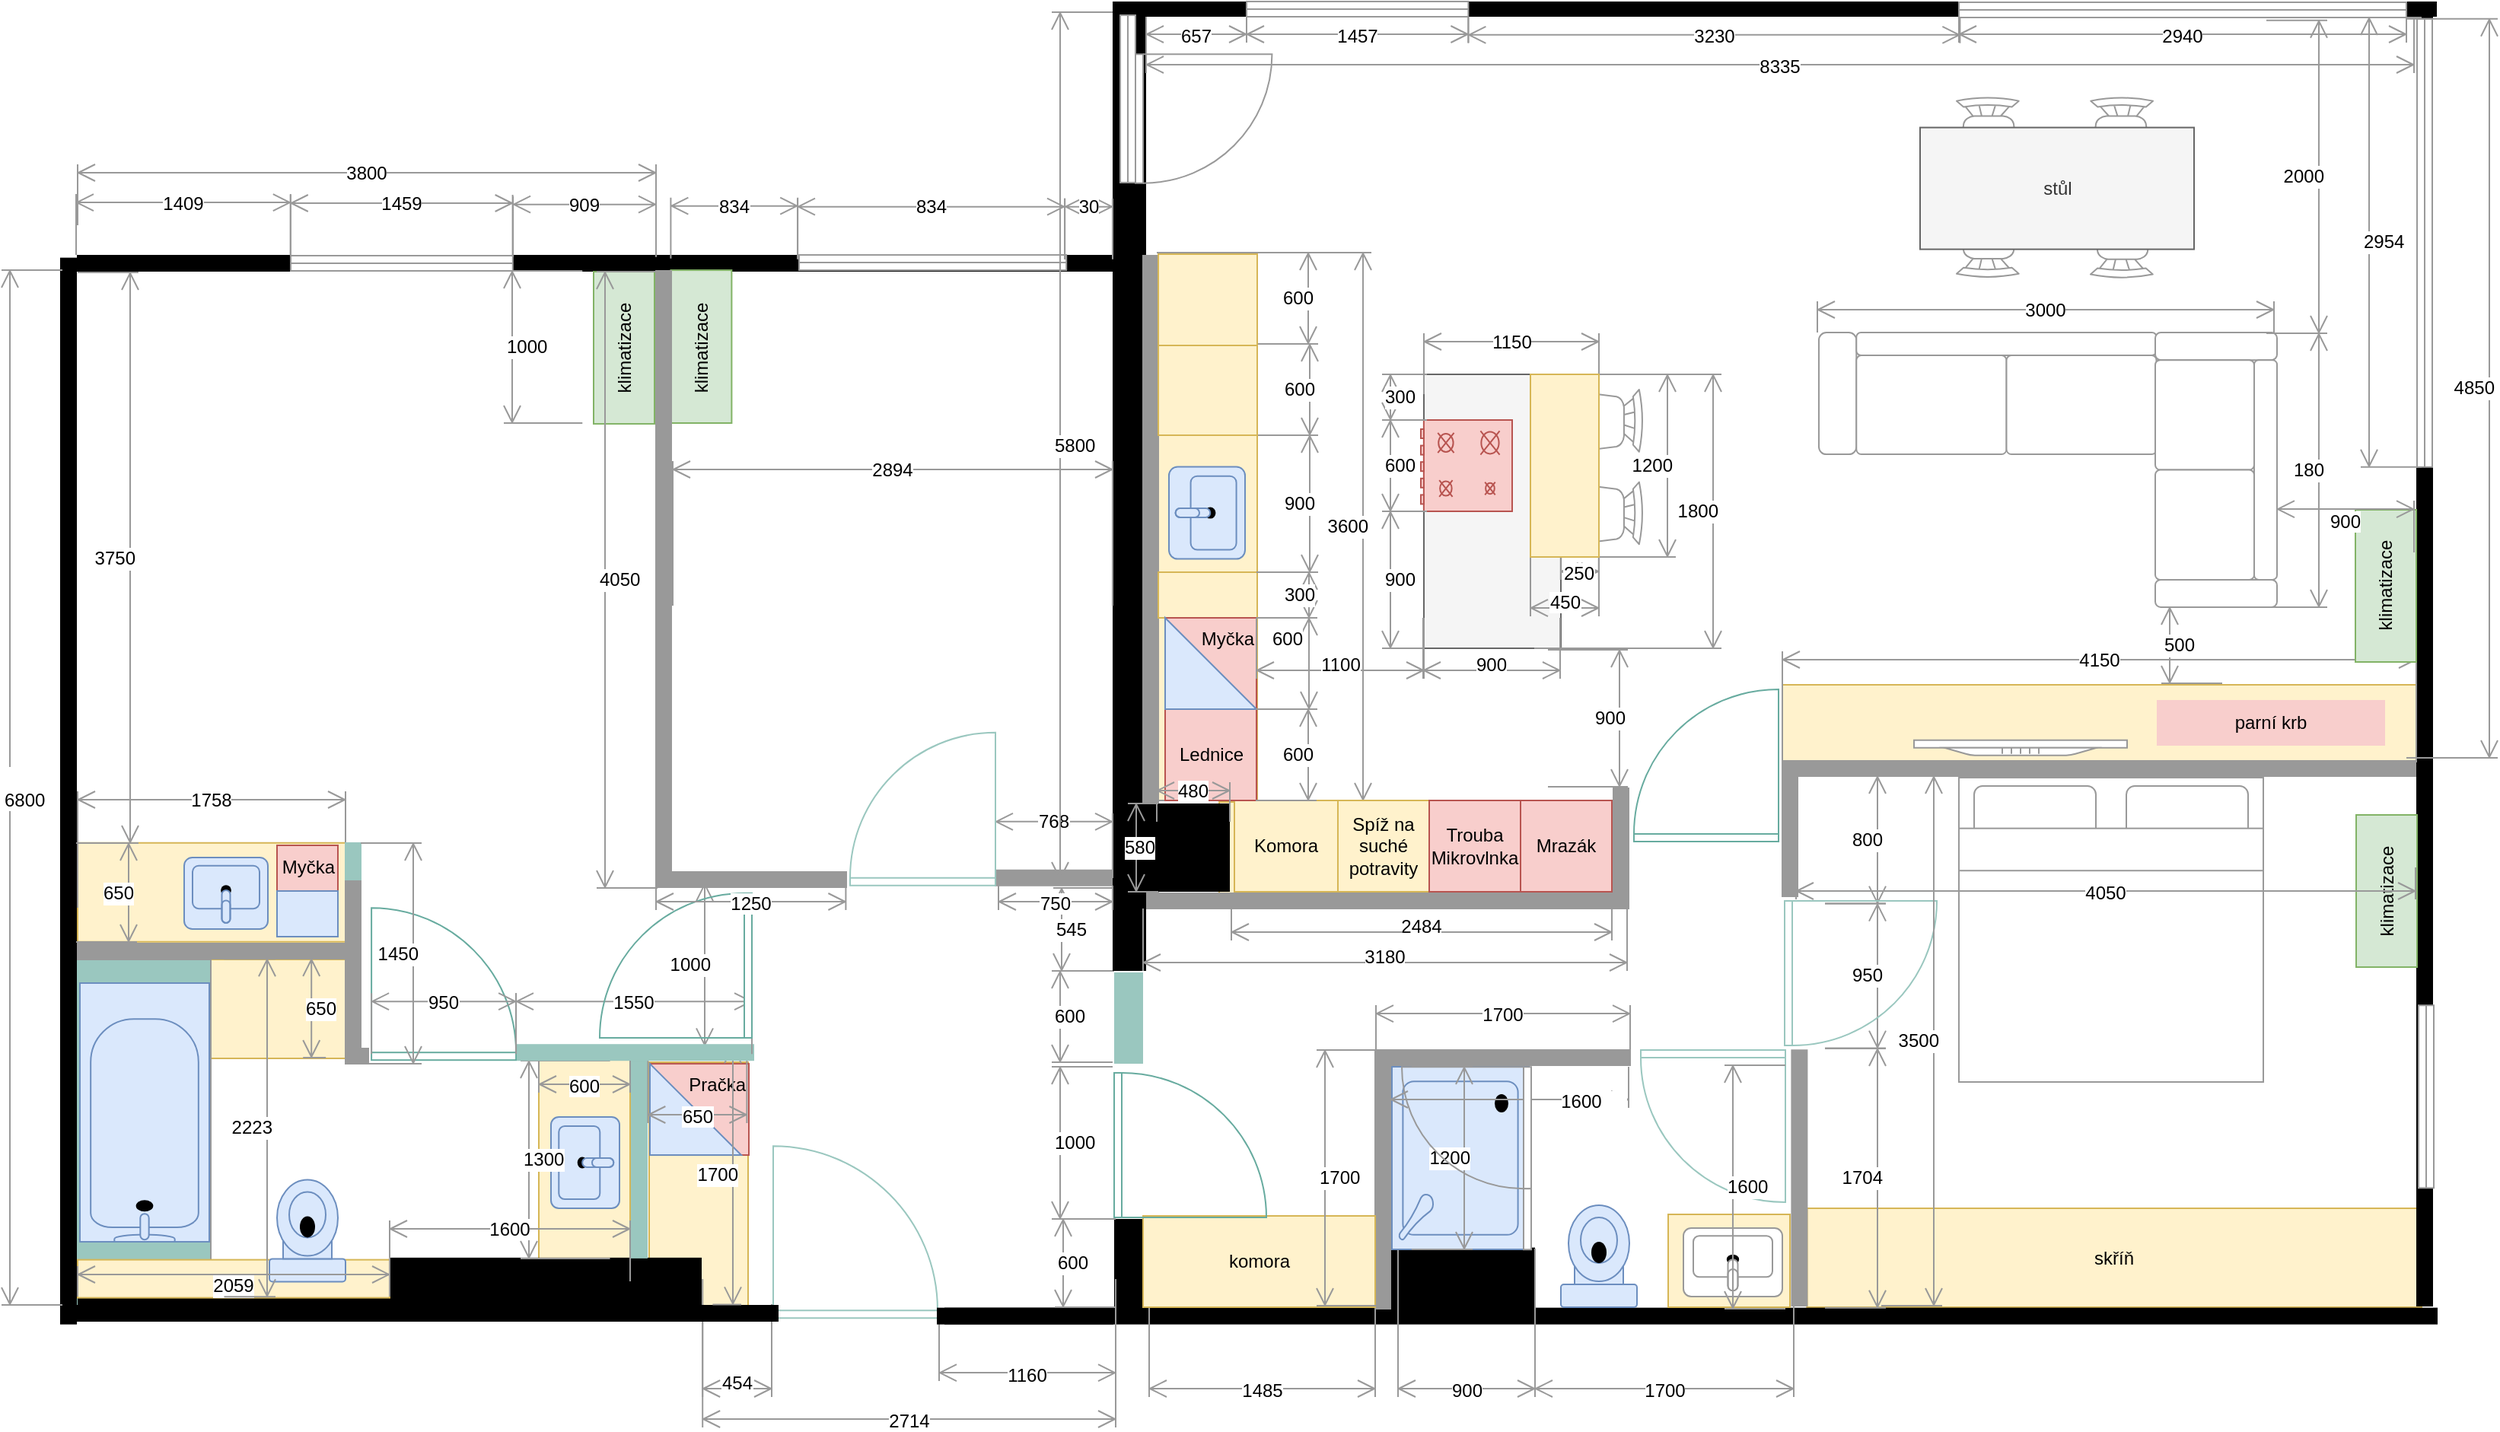 <mxfile version="20.3.0" type="device" pages="2"><diagram name="final" id="XXkyyG7cjRjCyN1U1evf"><mxGraphModel dx="803" dy="467" grid="1" gridSize="10" guides="1" tooltips="1" connect="1" arrows="1" fold="1" page="1" pageScale="1" pageWidth="1600" pageHeight="900" math="0" shadow="0"><root><mxCell id="Y1d_Y8mFnG5rgUhIbYN4-0"/><mxCell id="Y1d_Y8mFnG5rgUhIbYN4-1" style="" parent="Y1d_Y8mFnG5rgUhIbYN4-0"/><mxCell id="Y1d_Y8mFnG5rgUhIbYN4-94" value="" style="rounded=0;whiteSpace=wrap;html=1;strokeColor=#666666;fillColor=#f5f5f5;fontColor=#333333;" parent="Y1d_Y8mFnG5rgUhIbYN4-1" vertex="1"><mxGeometry x="1024.5" y="988" width="90" height="180" as="geometry"/></mxCell><mxCell id="Mx6d7o16xygTFVoGFhPF-7" value="" style="rounded=0;whiteSpace=wrap;html=1;strokeColor=#d6b656;fillColor=#fff2cc;" parent="Y1d_Y8mFnG5rgUhIbYN4-1" vertex="1"><mxGeometry x="850" y="908" width="65" height="360" as="geometry"/></mxCell><mxCell id="omtkbDVhF8zZiBOyxJIh-10" value="" style="rounded=0;whiteSpace=wrap;html=1;strokeColor=#d6b656;fillColor=#fff2cc;" parent="Y1d_Y8mFnG5rgUhIbYN4-1" vertex="1"><mxGeometry x="850" y="1028" width="65" height="90" as="geometry"/></mxCell><mxCell id="Y1d_Y8mFnG5rgUhIbYN4-2" value="" style="rounded=0;whiteSpace=wrap;html=1;strokeColor=#d6b656;fillColor=#fff2cc;" parent="Y1d_Y8mFnG5rgUhIbYN4-1" vertex="1"><mxGeometry x="890" y="1269" width="259" height="60" as="geometry"/></mxCell><mxCell id="dlaSFEgbOHSp_Yv1qm88-4" value="" style="rounded=0;whiteSpace=wrap;html=1;strokeColor=#d6b656;fillColor=#fff2cc;" parent="Y1d_Y8mFnG5rgUhIbYN4-1" vertex="1"><mxGeometry x="140" y="1295.88" width="176" height="65" as="geometry"/></mxCell><mxCell id="GzdEVBB69W_I0W28CCbH-23" value="" style="rounded=0;whiteSpace=wrap;html=1;strokeColor=none;fillColor=#9AC7BF;" parent="Y1d_Y8mFnG5rgUhIbYN4-1" vertex="1"><mxGeometry x="821" y="1381" width="19" height="60" as="geometry"/></mxCell><mxCell id="GzdEVBB69W_I0W28CCbH-20" value="" style="rounded=0;whiteSpace=wrap;html=1;strokeColor=#d6b656;fillColor=#fff2cc;" parent="Y1d_Y8mFnG5rgUhIbYN4-1" vertex="1"><mxGeometry x="227.5" y="1372.49" width="90" height="65" as="geometry"/></mxCell><mxCell id="Y1d_Y8mFnG5rgUhIbYN4-9" value="" style="rounded=0;whiteSpace=wrap;html=1;strokeColor=#d6b656;fillColor=#fff2cc;" parent="Y1d_Y8mFnG5rgUhIbYN4-1" vertex="1"><mxGeometry x="1260" y="1192" width="416.5" height="50" as="geometry"/></mxCell><mxCell id="kgIcj0SSi13MYvcokUcW-0" value="parní krb" style="rounded=0;whiteSpace=wrap;html=1;strokeColor=none;fillColor=#f8cecc;" parent="Y1d_Y8mFnG5rgUhIbYN4-1" vertex="1"><mxGeometry x="1506" y="1202" width="150" height="30" as="geometry"/></mxCell><mxCell id="1fnJVqg-X14begiSK9a3-0" value="" style="rounded=0;whiteSpace=wrap;html=1;strokeColor=#999999;fillColor=#9AC7BF;" parent="Y1d_Y8mFnG5rgUhIbYN4-1" vertex="1"><mxGeometry x="137.5" y="1372.49" width="90" height="227.51" as="geometry"/></mxCell><mxCell id="Y1d_Y8mFnG5rgUhIbYN4-3" value="" style="rounded=0;whiteSpace=wrap;html=1;strokeColor=#d6b656;fillColor=#fff2cc;" parent="Y1d_Y8mFnG5rgUhIbYN4-1" vertex="1"><mxGeometry x="515.5" y="1440" width="65" height="165" as="geometry"/></mxCell><mxCell id="Y1d_Y8mFnG5rgUhIbYN4-5" value="" style="rounded=0;whiteSpace=wrap;html=1;strokeColor=#d6b656;fillColor=#fff2cc;" parent="Y1d_Y8mFnG5rgUhIbYN4-1" vertex="1"><mxGeometry x="443" y="1438.51" width="60" height="133.98" as="geometry"/></mxCell><mxCell id="Y1d_Y8mFnG5rgUhIbYN4-6" value="" style="verticalLabelPosition=bottom;html=1;verticalAlign=top;align=center;shape=mxgraph.floorplan.chair;strokeColor=#999999;fillColor=#FFFFFF;direction=west;flipH=1;" parent="Y1d_Y8mFnG5rgUhIbYN4-1" vertex="1"><mxGeometry x="1374.5" y="872.6" width="41" height="52" as="geometry"/></mxCell><mxCell id="Y1d_Y8mFnG5rgUhIbYN4-7" value="" style="verticalLabelPosition=bottom;html=1;verticalAlign=top;align=center;shape=mxgraph.floorplan.chair;strokeColor=#999999;fillColor=#FFFFFF;direction=west;flipH=1;" parent="Y1d_Y8mFnG5rgUhIbYN4-1" vertex="1"><mxGeometry x="1462.5" y="873" width="41" height="52" as="geometry"/></mxCell><mxCell id="Y1d_Y8mFnG5rgUhIbYN4-8" value="" style="verticalLabelPosition=bottom;html=1;verticalAlign=top;align=center;shape=mxgraph.floorplan.couch;strokeColor=#999999;fillColor=#FFFFFF;direction=east;" parent="Y1d_Y8mFnG5rgUhIbYN4-1" vertex="1"><mxGeometry x="1284" y="960.53" width="246.5" height="80" as="geometry"/></mxCell><mxCell id="Y1d_Y8mFnG5rgUhIbYN4-12" value="skříň" style="rounded=0;whiteSpace=wrap;html=1;strokeColor=#d6b656;fillColor=#fff2cc;" parent="Y1d_Y8mFnG5rgUhIbYN4-1" vertex="1"><mxGeometry x="1276.2" y="1536" width="403.8" height="65" as="geometry"/></mxCell><mxCell id="Y1d_Y8mFnG5rgUhIbYN4-14" value="" style="verticalLabelPosition=bottom;html=1;verticalAlign=top;align=center;shape=mxgraph.floorplan.wall;fillColor=strokeColor;strokeColor=#999999;" parent="Y1d_Y8mFnG5rgUhIbYN4-1" vertex="1"><mxGeometry x="1260" y="1242" width="420" height="10" as="geometry"/></mxCell><mxCell id="Y1d_Y8mFnG5rgUhIbYN4-15" value="" style="verticalLabelPosition=bottom;html=1;verticalAlign=top;align=center;shape=mxgraph.floorplan.wall;fillColor=#000000;" parent="Y1d_Y8mFnG5rgUhIbYN4-1" vertex="1"><mxGeometry x="140" y="910" width="380" height="10" as="geometry"/></mxCell><mxCell id="Y1d_Y8mFnG5rgUhIbYN4-16" value="" style="verticalLabelPosition=bottom;html=1;verticalAlign=top;align=center;shape=mxgraph.floorplan.wall;fillColor=#000000;direction=south;" parent="Y1d_Y8mFnG5rgUhIbYN4-1" vertex="1"><mxGeometry x="129" y="911.82" width="10" height="700" as="geometry"/></mxCell><mxCell id="Y1d_Y8mFnG5rgUhIbYN4-17" value="" style="verticalLabelPosition=bottom;html=1;verticalAlign=top;align=center;shape=mxgraph.floorplan.wall;fillColor=#000000;" parent="Y1d_Y8mFnG5rgUhIbYN4-1" vertex="1"><mxGeometry x="520" y="910" width="310" height="10" as="geometry"/></mxCell><mxCell id="Y1d_Y8mFnG5rgUhIbYN4-18" value="" style="verticalLabelPosition=bottom;html=1;verticalAlign=top;align=center;shape=mxgraph.floorplan.wall;fillColor=#000000;strokeColor=none;" parent="Y1d_Y8mFnG5rgUhIbYN4-1" vertex="1"><mxGeometry x="820" y="743" width="870" height="10" as="geometry"/></mxCell><mxCell id="Y1d_Y8mFnG5rgUhIbYN4-19" value="" style="verticalLabelPosition=bottom;html=1;verticalAlign=top;align=center;shape=mxgraph.floorplan.wall;fillColor=#000000;direction=south;" parent="Y1d_Y8mFnG5rgUhIbYN4-1" vertex="1"><mxGeometry x="1677" y="750" width="10" height="850" as="geometry"/></mxCell><mxCell id="Y1d_Y8mFnG5rgUhIbYN4-20" value="" style="verticalLabelPosition=bottom;html=1;verticalAlign=top;align=center;shape=mxgraph.floorplan.wall;fillColor=#000000;" parent="Y1d_Y8mFnG5rgUhIbYN4-1" vertex="1"><mxGeometry x="140" y="1600" width="460" height="10" as="geometry"/></mxCell><mxCell id="Y1d_Y8mFnG5rgUhIbYN4-21" value="" style="verticalLabelPosition=bottom;html=1;verticalAlign=top;align=center;shape=mxgraph.floorplan.wall;fillColor=#000000;" parent="Y1d_Y8mFnG5rgUhIbYN4-1" vertex="1"><mxGeometry x="710" y="1601.82" width="980" height="10" as="geometry"/></mxCell><mxCell id="Y1d_Y8mFnG5rgUhIbYN4-22" value="" style="rounded=0;whiteSpace=wrap;html=1;strokeColor=none;fillColor=#000000;" parent="Y1d_Y8mFnG5rgUhIbYN4-1" vertex="1"><mxGeometry x="820" y="750" width="22" height="580" as="geometry"/></mxCell><mxCell id="Y1d_Y8mFnG5rgUhIbYN4-23" value="" style="rounded=0;whiteSpace=wrap;html=1;strokeColor=none;fillColor=#000000;" parent="Y1d_Y8mFnG5rgUhIbYN4-1" vertex="1"><mxGeometry x="821" y="1543" width="22.5" height="60" as="geometry"/></mxCell><mxCell id="Y1d_Y8mFnG5rgUhIbYN4-25" value="" style="verticalLabelPosition=bottom;html=1;verticalAlign=top;align=center;shape=mxgraph.floorplan.window;strokeColor=#999999;fillColor=#FFFFFF;" parent="Y1d_Y8mFnG5rgUhIbYN4-1" vertex="1"><mxGeometry x="280" y="910" width="145.9" height="10" as="geometry"/></mxCell><mxCell id="Y1d_Y8mFnG5rgUhIbYN4-26" value="" style="verticalLabelPosition=bottom;html=1;verticalAlign=top;align=center;shape=mxgraph.floorplan.window;strokeColor=#999999;fillColor=#FFFFFF;" parent="Y1d_Y8mFnG5rgUhIbYN4-1" vertex="1"><mxGeometry x="614" y="909.53" width="175.6" height="10" as="geometry"/></mxCell><mxCell id="Y1d_Y8mFnG5rgUhIbYN4-27" value="" style="verticalLabelPosition=bottom;html=1;verticalAlign=top;align=center;shape=mxgraph.floorplan.window;strokeColor=#999999;fillColor=#FFFFFF;flipV=1;" parent="Y1d_Y8mFnG5rgUhIbYN4-1" vertex="1"><mxGeometry x="908" y="743" width="145.7" height="10" as="geometry"/></mxCell><mxCell id="Y1d_Y8mFnG5rgUhIbYN4-28" value="" style="verticalLabelPosition=bottom;html=1;verticalAlign=top;align=center;shape=mxgraph.floorplan.window;strokeColor=#999999;fillColor=#FFFFFF;" parent="Y1d_Y8mFnG5rgUhIbYN4-1" vertex="1"><mxGeometry x="1376" y="743.5" width="294" height="10" as="geometry"/></mxCell><mxCell id="Y1d_Y8mFnG5rgUhIbYN4-29" value="" style="verticalLabelPosition=bottom;html=1;verticalAlign=top;align=center;shape=mxgraph.floorplan.window;strokeColor=#999999;fillColor=#FFFFFF;direction=south;" parent="Y1d_Y8mFnG5rgUhIbYN4-1" vertex="1"><mxGeometry x="1678" y="1402.64" width="10" height="120" as="geometry"/></mxCell><mxCell id="Y1d_Y8mFnG5rgUhIbYN4-30" value="" style="verticalLabelPosition=bottom;html=1;verticalAlign=top;align=center;shape=mxgraph.floorplan.window;strokeColor=#999999;fillColor=#FFFFFF;direction=south;" parent="Y1d_Y8mFnG5rgUhIbYN4-1" vertex="1"><mxGeometry x="820" y="752" width="20" height="110" as="geometry"/></mxCell><mxCell id="Y1d_Y8mFnG5rgUhIbYN4-31" value="" style="verticalLabelPosition=bottom;html=1;verticalAlign=top;align=center;shape=mxgraph.floorplan.doorRight;aspect=fixed;strokeColor=#999999;fillColor=#FFFFFF;direction=north;" parent="Y1d_Y8mFnG5rgUhIbYN4-1" vertex="1"><mxGeometry x="835" y="777.64" width="90" height="84.71" as="geometry"/></mxCell><mxCell id="Y1d_Y8mFnG5rgUhIbYN4-33" value="1000" style="shape=dimension;direction=south;whiteSpace=wrap;html=1;align=left;points=[];verticalAlign=middle;labelBackgroundColor=#ffffff;strokeColor=#999999;" parent="Y1d_Y8mFnG5rgUhIbYN4-1" vertex="1"><mxGeometry x="780" y="1443" width="40" height="100" as="geometry"/></mxCell><mxCell id="Y1d_Y8mFnG5rgUhIbYN4-36" value="2714" style="shape=dimension;whiteSpace=wrap;html=1;align=center;points=[];verticalAlign=bottom;spacingBottom=-5;labelBackgroundColor=#ffffff;strokeColor=#999999;" parent="Y1d_Y8mFnG5rgUhIbYN4-1" vertex="1"><mxGeometry x="550.6" y="1582.51" width="271.4" height="97.49" as="geometry"/></mxCell><mxCell id="Y1d_Y8mFnG5rgUhIbYN4-37" value="454" style="shape=dimension;direction=west;whiteSpace=wrap;html=1;align=center;points=[];verticalAlign=bottom;spacingTop=-8;labelBackgroundColor=#ffffff;strokeColor=#999999;flipH=1;flipV=1;" parent="Y1d_Y8mFnG5rgUhIbYN4-1" vertex="1"><mxGeometry x="550.6" y="1599.01" width="45.4" height="60.99" as="geometry"/></mxCell><mxCell id="Y1d_Y8mFnG5rgUhIbYN4-44" value="545" style="shape=dimension;direction=south;whiteSpace=wrap;html=1;align=left;points=[];verticalAlign=middle;labelBackgroundColor=#ffffff;strokeColor=#999999;" parent="Y1d_Y8mFnG5rgUhIbYN4-1" vertex="1"><mxGeometry x="781" y="1325.5" width="40" height="54.5" as="geometry"/></mxCell><mxCell id="Y1d_Y8mFnG5rgUhIbYN4-49" value="2894" style="shape=dimension;direction=west;whiteSpace=wrap;html=1;align=center;points=[];verticalAlign=top;spacingTop=-8;labelBackgroundColor=#ffffff;strokeColor=#999999;fillColor=#999999;" parent="Y1d_Y8mFnG5rgUhIbYN4-1" vertex="1"><mxGeometry x="531" y="1045" width="289" height="95" as="geometry"/></mxCell><mxCell id="Y1d_Y8mFnG5rgUhIbYN4-50" value="1409" style="shape=dimension;direction=west;whiteSpace=wrap;html=1;align=center;points=[];verticalAlign=top;spacingTop=-8;labelBackgroundColor=#ffffff;strokeColor=#999999;fillColor=#999999;" parent="Y1d_Y8mFnG5rgUhIbYN4-1" vertex="1"><mxGeometry x="139" y="869.53" width="140.9" height="40" as="geometry"/></mxCell><mxCell id="Y1d_Y8mFnG5rgUhIbYN4-51" value="1459" style="shape=dimension;direction=west;whiteSpace=wrap;html=1;align=center;points=[];verticalAlign=top;spacingTop=-8;labelBackgroundColor=#ffffff;strokeColor=#999999;fillColor=#999999;" parent="Y1d_Y8mFnG5rgUhIbYN4-1" vertex="1"><mxGeometry x="279.9" y="870" width="145.9" height="40" as="geometry"/></mxCell><mxCell id="Y1d_Y8mFnG5rgUhIbYN4-52" value="909" style="shape=dimension;direction=west;whiteSpace=wrap;html=1;align=center;points=[];verticalAlign=top;spacingTop=-8;labelBackgroundColor=#ffffff;strokeColor=#999999;fillColor=#999999;" parent="Y1d_Y8mFnG5rgUhIbYN4-1" vertex="1"><mxGeometry x="426.05" y="870.82" width="93.95" height="40" as="geometry"/></mxCell><mxCell id="Y1d_Y8mFnG5rgUhIbYN4-53" value="1160" style="shape=dimension;whiteSpace=wrap;html=1;align=center;points=[];verticalAlign=bottom;spacingBottom=-5;labelBackgroundColor=#ffffff;strokeColor=#999999;fillColor=#999999;" parent="Y1d_Y8mFnG5rgUhIbYN4-1" vertex="1"><mxGeometry x="706" y="1609.51" width="116" height="40" as="geometry"/></mxCell><mxCell id="Y1d_Y8mFnG5rgUhIbYN4-54" value="" style="verticalLabelPosition=bottom;html=1;verticalAlign=top;align=center;shape=mxgraph.floorplan.doorRight;aspect=fixed;direction=west;strokeColor=#9AC7BF;" parent="Y1d_Y8mFnG5rgUhIbYN4-1" vertex="1"><mxGeometry x="597" y="1493.37" width="108" height="114.76" as="geometry"/></mxCell><mxCell id="Y1d_Y8mFnG5rgUhIbYN4-55" value="" style="verticalLabelPosition=bottom;html=1;verticalAlign=top;align=center;shape=mxgraph.floorplan.wall;fillColor=#000000;" parent="Y1d_Y8mFnG5rgUhIbYN4-1" vertex="1"><mxGeometry x="705" y="1601.82" width="115" height="10" as="geometry"/></mxCell><mxCell id="Y1d_Y8mFnG5rgUhIbYN4-56" value="834" style="shape=dimension;direction=west;whiteSpace=wrap;html=1;align=center;points=[];verticalAlign=top;spacingTop=-8;labelBackgroundColor=#ffffff;strokeColor=#999999;fillColor=#999999;" parent="Y1d_Y8mFnG5rgUhIbYN4-1" vertex="1"><mxGeometry x="529.7" y="871.82" width="83.4" height="40" as="geometry"/></mxCell><mxCell id="Y1d_Y8mFnG5rgUhIbYN4-57" value="834" style="shape=dimension;direction=west;whiteSpace=wrap;html=1;align=center;points=[];verticalAlign=top;spacingTop=-8;labelBackgroundColor=#ffffff;strokeColor=#999999;fillColor=#999999;" parent="Y1d_Y8mFnG5rgUhIbYN4-1" vertex="1"><mxGeometry x="613" y="872.35" width="175.5" height="40" as="geometry"/></mxCell><mxCell id="Y1d_Y8mFnG5rgUhIbYN4-58" value="30" style="shape=dimension;direction=west;whiteSpace=wrap;html=1;align=center;points=[];verticalAlign=top;spacingTop=-8;labelBackgroundColor=#ffffff;strokeColor=#999999;fillColor=#999999;" parent="Y1d_Y8mFnG5rgUhIbYN4-1" vertex="1"><mxGeometry x="788.6" y="872.35" width="31.4" height="40" as="geometry"/></mxCell><mxCell id="Y1d_Y8mFnG5rgUhIbYN4-59" value="1485" style="shape=dimension;whiteSpace=wrap;html=1;align=center;points=[];verticalAlign=bottom;spacingBottom=-5;labelBackgroundColor=#ffffff;strokeColor=#999999;" parent="Y1d_Y8mFnG5rgUhIbYN4-1" vertex="1"><mxGeometry x="844" y="1562.51" width="148.5" height="97.49" as="geometry"/></mxCell><mxCell id="Y1d_Y8mFnG5rgUhIbYN4-60" value="4150" style="shape=dimension;direction=west;whiteSpace=wrap;html=1;align=center;points=[];verticalAlign=top;spacingTop=-8;labelBackgroundColor=#ffffff;strokeColor=#999999;fillColor=#999999;" parent="Y1d_Y8mFnG5rgUhIbYN4-1" vertex="1"><mxGeometry x="1260" y="1170" width="416.5" height="73" as="geometry"/></mxCell><mxCell id="Y1d_Y8mFnG5rgUhIbYN4-62" value="" style="rounded=0;whiteSpace=wrap;html=1;strokeColor=#999999;fillColor=#999999;" parent="Y1d_Y8mFnG5rgUhIbYN4-1" vertex="1"><mxGeometry x="1260" y="1243" width="10" height="88" as="geometry"/></mxCell><mxCell id="Y1d_Y8mFnG5rgUhIbYN4-63" value="800" style="shape=dimension;direction=north;whiteSpace=wrap;html=1;align=right;points=[];verticalAlign=middle;labelBackgroundColor=#ffffff;strokeColor=#999999;fillColor=#999999;" parent="Y1d_Y8mFnG5rgUhIbYN4-1" vertex="1"><mxGeometry x="1288" y="1252" width="40" height="83.8" as="geometry"/></mxCell><mxCell id="Y1d_Y8mFnG5rgUhIbYN4-64" value="1704" style="shape=dimension;direction=north;whiteSpace=wrap;html=1;align=right;points=[];verticalAlign=middle;labelBackgroundColor=#ffffff;strokeColor=#999999;fillColor=#999999;" parent="Y1d_Y8mFnG5rgUhIbYN4-1" vertex="1"><mxGeometry x="1288" y="1431" width="40" height="170.4" as="geometry"/></mxCell><mxCell id="Y1d_Y8mFnG5rgUhIbYN4-65" value="950" style="shape=dimension;direction=north;whiteSpace=wrap;html=1;align=right;points=[];verticalAlign=middle;labelBackgroundColor=#ffffff;strokeColor=#999999;fillColor=#999999;" parent="Y1d_Y8mFnG5rgUhIbYN4-1" vertex="1"><mxGeometry x="1288" y="1335.8" width="40" height="95" as="geometry"/></mxCell><mxCell id="Y1d_Y8mFnG5rgUhIbYN4-66" value="" style="rounded=0;whiteSpace=wrap;html=1;strokeColor=none;fillColor=#000000;" parent="Y1d_Y8mFnG5rgUhIbYN4-1" vertex="1"><mxGeometry x="1000" y="1561.81" width="97.5" height="40" as="geometry"/></mxCell><mxCell id="Y1d_Y8mFnG5rgUhIbYN4-67" value="900" style="shape=dimension;whiteSpace=wrap;html=1;align=center;points=[];verticalAlign=bottom;spacingBottom=-5;labelBackgroundColor=#ffffff;strokeColor=#999999;" parent="Y1d_Y8mFnG5rgUhIbYN4-1" vertex="1"><mxGeometry x="1007.5" y="1562.51" width="90" height="97.49" as="geometry"/></mxCell><mxCell id="Y1d_Y8mFnG5rgUhIbYN4-68" value="1700" style="shape=dimension;whiteSpace=wrap;html=1;align=center;points=[];verticalAlign=bottom;spacingBottom=-5;labelBackgroundColor=#ffffff;strokeColor=#999999;" parent="Y1d_Y8mFnG5rgUhIbYN4-1" vertex="1"><mxGeometry x="1097.5" y="1562.51" width="170" height="97.49" as="geometry"/></mxCell><mxCell id="Y1d_Y8mFnG5rgUhIbYN4-70" value="" style="verticalLabelPosition=bottom;html=1;verticalAlign=top;align=center;shape=mxgraph.floorplan.wall;fillColor=strokeColor;direction=south;strokeColor=#999999;" parent="Y1d_Y8mFnG5rgUhIbYN4-1" vertex="1"><mxGeometry x="840" y="910" width="10" height="420" as="geometry"/></mxCell><mxCell id="Y1d_Y8mFnG5rgUhIbYN4-71" value="3600" style="shape=dimension;direction=north;whiteSpace=wrap;html=1;align=right;points=[];verticalAlign=middle;labelBackgroundColor=#ffffff;strokeColor=#999999;fillColor=#999999;" parent="Y1d_Y8mFnG5rgUhIbYN4-1" vertex="1"><mxGeometry x="849" y="908" width="141" height="360" as="geometry"/></mxCell><mxCell id="Y1d_Y8mFnG5rgUhIbYN4-75" value="2954" style="shape=dimension;direction=south;whiteSpace=wrap;html=1;align=left;points=[];verticalAlign=middle;labelBackgroundColor=#ffffff;strokeColor=#999999;fillColor=#999999;" parent="Y1d_Y8mFnG5rgUhIbYN4-1" vertex="1"><mxGeometry x="1640" y="753.5" width="40" height="295.4" as="geometry"/></mxCell><mxCell id="Y1d_Y8mFnG5rgUhIbYN4-76" value="" style="verticalLabelPosition=bottom;html=1;verticalAlign=top;align=center;shape=mxgraph.floorplan.window;strokeColor=#999999;fillColor=#FFFFFF;direction=south;" parent="Y1d_Y8mFnG5rgUhIbYN4-1" vertex="1"><mxGeometry x="1677" y="754.4" width="10" height="294.5" as="geometry"/></mxCell><mxCell id="Y1d_Y8mFnG5rgUhIbYN4-77" value="8335" style="shape=dimension;whiteSpace=wrap;html=1;align=center;points=[];verticalAlign=bottom;spacingBottom=-5;labelBackgroundColor=#ffffff;strokeColor=#999999;fillColor=#999999;" parent="Y1d_Y8mFnG5rgUhIbYN4-1" vertex="1"><mxGeometry x="842" y="754.4" width="833" height="35.6" as="geometry"/></mxCell><mxCell id="Y1d_Y8mFnG5rgUhIbYN4-78" value="2940" style="shape=dimension;whiteSpace=wrap;html=1;align=center;points=[];verticalAlign=bottom;spacingBottom=-5;labelBackgroundColor=#ffffff;strokeColor=#999999;fillColor=#999999;" parent="Y1d_Y8mFnG5rgUhIbYN4-1" vertex="1"><mxGeometry x="1376" y="750" width="294" height="20" as="geometry"/></mxCell><mxCell id="Y1d_Y8mFnG5rgUhIbYN4-79" value="657" style="shape=dimension;whiteSpace=wrap;html=1;align=center;points=[];verticalAlign=bottom;spacingBottom=-5;labelBackgroundColor=#ffffff;strokeColor=#999999;fillColor=#999999;" parent="Y1d_Y8mFnG5rgUhIbYN4-1" vertex="1"><mxGeometry x="842" y="753" width="66" height="17" as="geometry"/></mxCell><mxCell id="Y1d_Y8mFnG5rgUhIbYN4-80" value="1457" style="shape=dimension;whiteSpace=wrap;html=1;align=center;points=[];verticalAlign=bottom;spacingBottom=-5;labelBackgroundColor=#ffffff;strokeColor=#999999;fillColor=#999999;" parent="Y1d_Y8mFnG5rgUhIbYN4-1" vertex="1"><mxGeometry x="908" y="753" width="145.7" height="17" as="geometry"/></mxCell><mxCell id="Y1d_Y8mFnG5rgUhIbYN4-81" value="3230" style="shape=dimension;whiteSpace=wrap;html=1;align=center;points=[];verticalAlign=bottom;spacingBottom=-5;labelBackgroundColor=#ffffff;strokeColor=#999999;fillColor=#999999;" parent="Y1d_Y8mFnG5rgUhIbYN4-1" vertex="1"><mxGeometry x="1053.7" y="753.4" width="323" height="17" as="geometry"/></mxCell><mxCell id="Y1d_Y8mFnG5rgUhIbYN4-82" value="768" style="shape=dimension;direction=west;whiteSpace=wrap;html=1;align=center;points=[];verticalAlign=top;spacingTop=-8;labelBackgroundColor=#ffffff;strokeColor=#999999;fillColor=#999999;" parent="Y1d_Y8mFnG5rgUhIbYN4-1" vertex="1"><mxGeometry x="743" y="1276.4" width="77" height="40" as="geometry"/></mxCell><mxCell id="Y1d_Y8mFnG5rgUhIbYN4-83" value="" style="verticalLabelPosition=bottom;html=1;verticalAlign=top;align=center;shape=mxgraph.floorplan.wall;fillColor=strokeColor;strokeColor=#999999;" parent="Y1d_Y8mFnG5rgUhIbYN4-1" vertex="1"><mxGeometry x="743" y="1313.88" width="77" height="10" as="geometry"/></mxCell><mxCell id="Y1d_Y8mFnG5rgUhIbYN4-84" value="" style="verticalLabelPosition=bottom;html=1;verticalAlign=top;align=center;shape=mxgraph.floorplan.doorRight;strokeColor=#9AC7BF;fillColor=none;flipH=0;flipV=1;direction=east;" parent="Y1d_Y8mFnG5rgUhIbYN4-1" vertex="1"><mxGeometry x="647.5" y="1228.38" width="95.5" height="95.5" as="geometry"/></mxCell><mxCell id="Y1d_Y8mFnG5rgUhIbYN4-87" value="&lt;br&gt;6800" style="shape=dimension;direction=south;whiteSpace=wrap;html=1;align=left;points=[];verticalAlign=middle;labelBackgroundColor=#ffffff;strokeColor=#999999;fillColor=#999999;" parent="Y1d_Y8mFnG5rgUhIbYN4-1" vertex="1"><mxGeometry x="90" y="919.53" width="40" height="680" as="geometry"/></mxCell><mxCell id="Y1d_Y8mFnG5rgUhIbYN4-90" value="" style="verticalLabelPosition=bottom;html=1;verticalAlign=top;align=center;shape=mxgraph.floorplan.wallCorner;fillColor=strokeColor;strokeColor=#999999;" parent="Y1d_Y8mFnG5rgUhIbYN4-1" vertex="1"><mxGeometry x="992.5" y="1432" width="167.5" height="170" as="geometry"/></mxCell><mxCell id="Y1d_Y8mFnG5rgUhIbYN4-91" value="" style="verticalLabelPosition=bottom;html=1;verticalAlign=top;align=center;shape=mxgraph.floorplan.wall;fillColor=strokeColor;direction=south;strokeColor=#999999;" parent="Y1d_Y8mFnG5rgUhIbYN4-1" vertex="1"><mxGeometry x="1266.2" y="1432.13" width="10" height="167.87" as="geometry"/></mxCell><mxCell id="Y1d_Y8mFnG5rgUhIbYN4-103" value="" style="verticalLabelPosition=bottom;html=1;verticalAlign=top;align=center;shape=mxgraph.floorplan.doorLeft;strokeColor=#9AC7BF;fillColor=#FFFFFF;direction=north;flipV=1;" parent="Y1d_Y8mFnG5rgUhIbYN4-1" vertex="1"><mxGeometry x="1261.5" y="1334" width="85" height="95" as="geometry"/></mxCell><mxCell id="Y1d_Y8mFnG5rgUhIbYN4-104" value="" style="verticalLabelPosition=bottom;html=1;verticalAlign=top;align=center;shape=mxgraph.floorplan.bed_double;strokeColor=#999999;fillColor=#FFFFFF;direction=east;" parent="Y1d_Y8mFnG5rgUhIbYN4-1" vertex="1"><mxGeometry x="1376" y="1253" width="200" height="200" as="geometry"/></mxCell><mxCell id="Y1d_Y8mFnG5rgUhIbYN4-105" value="" style="verticalLabelPosition=bottom;html=1;verticalAlign=top;align=center;shape=mxgraph.floorplan.shower;strokeColor=#6c8ebf;fillColor=#dae8fc;direction=west;" parent="Y1d_Y8mFnG5rgUhIbYN4-1" vertex="1"><mxGeometry x="1003.5" y="1443" width="90" height="120" as="geometry"/></mxCell><mxCell id="Y1d_Y8mFnG5rgUhIbYN4-106" value="" style="verticalLabelPosition=bottom;html=1;verticalAlign=top;align=center;shape=mxgraph.floorplan.toilet;strokeColor=#6c8ebf;fillColor=#dae8fc;direction=west;" parent="Y1d_Y8mFnG5rgUhIbYN4-1" vertex="1"><mxGeometry x="1114.5" y="1534" width="50" height="67" as="geometry"/></mxCell><mxCell id="Y1d_Y8mFnG5rgUhIbYN4-107" value="" style="verticalLabelPosition=bottom;html=1;verticalAlign=top;align=center;shape=mxgraph.floorplan.doorLeft;strokeColor=#9AC7BF;fillColor=#FFFFFF;direction=east;flipV=0;flipH=1;" parent="Y1d_Y8mFnG5rgUhIbYN4-1" vertex="1"><mxGeometry x="1167" y="1432" width="95" height="85" as="geometry"/></mxCell><mxCell id="Y1d_Y8mFnG5rgUhIbYN4-109" value="" style="rounded=0;whiteSpace=wrap;html=1;strokeColor=#d6b656;fillColor=#fff2cc;" parent="Y1d_Y8mFnG5rgUhIbYN4-1" vertex="1"><mxGeometry x="1185" y="1540" width="80" height="61" as="geometry"/></mxCell><mxCell id="Y1d_Y8mFnG5rgUhIbYN4-110" value="" style="verticalLabelPosition=bottom;html=1;verticalAlign=top;align=center;shape=mxgraph.floorplan.sink_2;strokeColor=#999999;fillColor=#FFFFFF;direction=west;" parent="Y1d_Y8mFnG5rgUhIbYN4-1" vertex="1"><mxGeometry x="1195" y="1549.01" width="65" height="45" as="geometry"/></mxCell><mxCell id="Y1d_Y8mFnG5rgUhIbYN4-112" value="" style="verticalLabelPosition=bottom;html=1;verticalAlign=top;align=center;shape=mxgraph.floorplan.couch;strokeColor=#999999;fillColor=#FFFFFF;direction=south;" parent="Y1d_Y8mFnG5rgUhIbYN4-1" vertex="1"><mxGeometry x="1505" y="960.53" width="80" height="180.47" as="geometry"/></mxCell><mxCell id="Y1d_Y8mFnG5rgUhIbYN4-113" value="3000" style="shape=dimension;direction=west;whiteSpace=wrap;html=1;align=center;points=[];verticalAlign=top;spacingTop=-8;labelBackgroundColor=#ffffff;strokeColor=#999999;fillColor=#FFFFFF;" parent="Y1d_Y8mFnG5rgUhIbYN4-1" vertex="1"><mxGeometry x="1283" y="940" width="300" height="20.53" as="geometry"/></mxCell><mxCell id="Y1d_Y8mFnG5rgUhIbYN4-114" value="180" style="shape=dimension;direction=north;whiteSpace=wrap;html=1;align=right;points=[];verticalAlign=middle;labelBackgroundColor=#ffffff;strokeColor=#999999;fillColor=#FFFFFF;" parent="Y1d_Y8mFnG5rgUhIbYN4-1" vertex="1"><mxGeometry x="1578" y="961" width="40" height="180" as="geometry"/></mxCell><mxCell id="Y1d_Y8mFnG5rgUhIbYN4-116" value="komora" style="rounded=0;whiteSpace=wrap;html=1;strokeColor=#d6b656;fillColor=#fff2cc;" parent="Y1d_Y8mFnG5rgUhIbYN4-1" vertex="1"><mxGeometry x="840" y="1541" width="152.5" height="60" as="geometry"/></mxCell><mxCell id="Y1d_Y8mFnG5rgUhIbYN4-117" value="" style="verticalLabelPosition=bottom;html=1;verticalAlign=top;align=center;shape=mxgraph.floorplan.chair;strokeColor=#999999;fillColor=#FFFFFF;direction=east;" parent="Y1d_Y8mFnG5rgUhIbYN4-1" vertex="1"><mxGeometry x="1374.5" y="805.6" width="41" height="52" as="geometry"/></mxCell><mxCell id="Y1d_Y8mFnG5rgUhIbYN4-120" value="" style="verticalLabelPosition=bottom;html=1;verticalAlign=top;align=center;shape=mxgraph.floorplan.bathtub;strokeColor=#6c8ebf;fillColor=#dae8fc;direction=north;" parent="Y1d_Y8mFnG5rgUhIbYN4-1" vertex="1"><mxGeometry x="141.5" y="1388.0" width="85" height="170" as="geometry"/></mxCell><mxCell id="Y1d_Y8mFnG5rgUhIbYN4-122" value="" style="verticalLabelPosition=bottom;html=1;verticalAlign=top;align=center;shape=mxgraph.floorplan.sink_2;strokeColor=#6c8ebf;fillColor=#dae8fc;direction=south;" parent="Y1d_Y8mFnG5rgUhIbYN4-1" vertex="1"><mxGeometry x="451" y="1476" width="45" height="60" as="geometry"/></mxCell><mxCell id="Y1d_Y8mFnG5rgUhIbYN4-125" value="klimatizace" style="rounded=0;whiteSpace=wrap;html=1;labelBackgroundColor=none;strokeColor=#82b366;fillColor=#d5e8d4;flipV=0;direction=south;horizontal=0;" parent="Y1d_Y8mFnG5rgUhIbYN4-1" vertex="1"><mxGeometry x="529.7" y="919.53" width="40" height="100.47" as="geometry"/></mxCell><mxCell id="Y1d_Y8mFnG5rgUhIbYN4-126" value="klimatizace" style="rounded=0;whiteSpace=wrap;html=1;labelBackgroundColor=none;strokeColor=#82b366;fillColor=#d5e8d4;flipV=0;direction=south;horizontal=0;" parent="Y1d_Y8mFnG5rgUhIbYN4-1" vertex="1"><mxGeometry x="479.0" y="920.53" width="40" height="100" as="geometry"/></mxCell><mxCell id="Y1d_Y8mFnG5rgUhIbYN4-127" value="klimatizace" style="rounded=0;whiteSpace=wrap;html=1;labelBackgroundColor=none;strokeColor=#82b366;fillColor=#d5e8d4;flipV=0;direction=south;horizontal=0;" parent="Y1d_Y8mFnG5rgUhIbYN4-1" vertex="1"><mxGeometry x="1636.5" y="1077" width="40" height="100" as="geometry"/></mxCell><mxCell id="hKE0klccG8gRiHH9M2w5-2" value="900" style="shape=dimension;whiteSpace=wrap;html=1;align=center;points=[];verticalAlign=top;spacingBottom=-5;labelBackgroundColor=#ffffff;strokeColor=#999999;fillColor=#999999;direction=west;" parent="Y1d_Y8mFnG5rgUhIbYN4-1" vertex="1"><mxGeometry x="1585" y="1071.03" width="90" height="33.97" as="geometry"/></mxCell><mxCell id="LYYIqsloKghzv0SAlpZV-3" value="1000" style="shape=dimension;direction=south;whiteSpace=wrap;html=1;align=left;points=[];verticalAlign=middle;labelBackgroundColor=#ffffff;strokeColor=#999999;fillColor=#999999;" parent="Y1d_Y8mFnG5rgUhIbYN4-1" vertex="1"><mxGeometry x="420" y="920" width="51.65" height="100" as="geometry"/></mxCell><mxCell id="brY2RmUn6OwE9DQjUiaD-14" value="" style="verticalLabelPosition=bottom;html=1;verticalAlign=top;align=center;shape=mxgraph.floorplan.wallCorner;fillColor=strokeColor;direction=north;strokeColor=#999999;" parent="Y1d_Y8mFnG5rgUhIbYN4-1" vertex="1"><mxGeometry x="520" y="920" width="125" height="405" as="geometry"/></mxCell><mxCell id="uKY2SE72JB_SjaL-Q7u0-0" value="klimatizace" style="rounded=0;whiteSpace=wrap;html=1;labelBackgroundColor=none;strokeColor=#82b366;fillColor=#d5e8d4;flipV=0;direction=north;horizontal=0;verticalAlign=middle;" parent="Y1d_Y8mFnG5rgUhIbYN4-1" vertex="1"><mxGeometry x="1637" y="1277.5" width="40" height="100" as="geometry"/></mxCell><mxCell id="uKY2SE72JB_SjaL-Q7u0-1" value="1800" style="shape=dimension;direction=north;whiteSpace=wrap;html=1;align=right;points=[];verticalAlign=middle;labelBackgroundColor=#ffffff;strokeColor=#999999;" parent="Y1d_Y8mFnG5rgUhIbYN4-1" vertex="1"><mxGeometry x="1097" y="988" width="123" height="180" as="geometry"/></mxCell><mxCell id="uKY2SE72JB_SjaL-Q7u0-2" value="1150" style="shape=dimension;direction=west;whiteSpace=wrap;html=1;align=center;points=[];verticalAlign=top;spacingTop=-8;labelBackgroundColor=#ffffff;strokeColor=#999999;" parent="Y1d_Y8mFnG5rgUhIbYN4-1" vertex="1"><mxGeometry x="1024.5" y="961" width="115" height="40" as="geometry"/></mxCell><mxCell id="uKY2SE72JB_SjaL-Q7u0-4" value="Komora" style="rounded=0;whiteSpace=wrap;html=1;strokeColor=#d6b656;fillColor=#fff2cc;verticalAlign=middle;align=center;" parent="Y1d_Y8mFnG5rgUhIbYN4-1" vertex="1"><mxGeometry x="900" y="1268" width="68" height="60" as="geometry"/></mxCell><mxCell id="Y1d_Y8mFnG5rgUhIbYN4-74" value="2484" style="shape=dimension;direction=east;whiteSpace=wrap;html=1;align=center;points=[];verticalAlign=bottom;spacingTop=-8;labelBackgroundColor=#ffffff;strokeColor=#999999;fillColor=#999999;" parent="Y1d_Y8mFnG5rgUhIbYN4-1" vertex="1"><mxGeometry x="898" y="1330" width="250" height="30" as="geometry"/></mxCell><mxCell id="Y1d_Y8mFnG5rgUhIbYN4-111" value="" style="verticalLabelPosition=bottom;html=1;verticalAlign=top;align=center;shape=mxgraph.floorplan.flat_tv;strokeColor=#999999;fillColor=#FFFFFF;direction=west;" parent="Y1d_Y8mFnG5rgUhIbYN4-1" vertex="1"><mxGeometry x="1346.5" y="1228.38" width="140" height="10" as="geometry"/></mxCell><mxCell id="7KxGRzgdTxqcZrLjXmd6-3" value="1200" style="shape=dimension;direction=north;whiteSpace=wrap;html=1;align=right;points=[];verticalAlign=middle;labelBackgroundColor=#ffffff;strokeColor=#999999;" parent="Y1d_Y8mFnG5rgUhIbYN4-1" vertex="1"><mxGeometry x="1107.13" y="988" width="82.87" height="120" as="geometry"/></mxCell><mxCell id="7KxGRzgdTxqcZrLjXmd6-4" value="450" style="shape=dimension;direction=east;whiteSpace=wrap;html=1;align=center;points=[];verticalAlign=bottom;spacingTop=-8;labelBackgroundColor=#ffffff;strokeColor=#999999;" parent="Y1d_Y8mFnG5rgUhIbYN4-1" vertex="1"><mxGeometry x="1094.5" y="1099" width="45" height="48" as="geometry"/></mxCell><mxCell id="7KxGRzgdTxqcZrLjXmd6-22" value="900" style="shape=dimension;direction=south;whiteSpace=wrap;html=1;align=right;points=[];verticalAlign=middle;labelBackgroundColor=#ffffff;strokeColor=#999999;fillColor=#999999;flipV=0;flipH=1;" parent="Y1d_Y8mFnG5rgUhIbYN4-1" vertex="1"><mxGeometry x="1106" y="1169" width="52.5" height="90" as="geometry"/></mxCell><mxCell id="dlaSFEgbOHSp_Yv1qm88-2" value="Pračka" style="rounded=0;whiteSpace=wrap;html=1;strokeColor=#b85450;fillColor=#f8cecc;verticalAlign=top;align=right;" parent="Y1d_Y8mFnG5rgUhIbYN4-1" vertex="1"><mxGeometry x="516" y="1441.02" width="65" height="60" as="geometry"/></mxCell><mxCell id="dlaSFEgbOHSp_Yv1qm88-3" value="" style="verticalLabelPosition=bottom;verticalAlign=top;html=1;shape=mxgraph.basic.orthogonal_triangle;strokeColor=#6c8ebf;fillColor=#dae8fc;" parent="Y1d_Y8mFnG5rgUhIbYN4-1" vertex="1"><mxGeometry x="516" y="1441.02" width="60" height="60" as="geometry"/></mxCell><mxCell id="GzdEVBB69W_I0W28CCbH-0" value="" style="verticalLabelPosition=bottom;html=1;verticalAlign=top;align=center;shape=mxgraph.floorplan.wall;fillColor=#000000;" parent="Y1d_Y8mFnG5rgUhIbYN4-1" vertex="1"><mxGeometry x="140" y="1600" width="460" height="10" as="geometry"/></mxCell><mxCell id="GzdEVBB69W_I0W28CCbH-1" value="" style="rounded=0;whiteSpace=wrap;html=1;strokeColor=none;fillColor=#000000;" parent="Y1d_Y8mFnG5rgUhIbYN4-1" vertex="1"><mxGeometry x="345" y="1568.43" width="205" height="31.57" as="geometry"/></mxCell><mxCell id="GzdEVBB69W_I0W28CCbH-2" value="" style="rounded=0;whiteSpace=wrap;html=1;strokeColor=none;fillColor=#000000;" parent="Y1d_Y8mFnG5rgUhIbYN4-1" vertex="1"><mxGeometry x="140" y="1594.13" width="399.6" height="5.87" as="geometry"/></mxCell><mxCell id="GzdEVBB69W_I0W28CCbH-4" value="" style="verticalLabelPosition=bottom;html=1;verticalAlign=top;align=center;shape=mxgraph.floorplan.wallCorner;fillColor=strokeColor;direction=north;strokeColor=#999999;" parent="Y1d_Y8mFnG5rgUhIbYN4-1" vertex="1"><mxGeometry x="316" y="1320" width="15" height="121.02" as="geometry"/></mxCell><mxCell id="GzdEVBB69W_I0W28CCbH-5" value="" style="verticalLabelPosition=bottom;html=1;verticalAlign=top;align=center;shape=mxgraph.floorplan.wall;fillColor=strokeColor;direction=south;strokeColor=#9AC7BF;" parent="Y1d_Y8mFnG5rgUhIbYN4-1" vertex="1"><mxGeometry x="504.0" y="1439.44" width="10" height="128.99" as="geometry"/></mxCell><mxCell id="GzdEVBB69W_I0W28CCbH-8" value="650" style="shape=dimension;whiteSpace=wrap;html=1;align=center;points=[];verticalAlign=bottom;spacingBottom=-5;labelBackgroundColor=#ffffff;strokeColor=#999999;" parent="Y1d_Y8mFnG5rgUhIbYN4-1" vertex="1"><mxGeometry x="514.7" y="1439" width="65" height="41" as="geometry"/></mxCell><mxCell id="GzdEVBB69W_I0W28CCbH-9" value="1700" style="shape=dimension;direction=north;whiteSpace=wrap;html=1;align=right;points=[];verticalAlign=middle;labelBackgroundColor=#ffffff;strokeColor=#999999;" parent="Y1d_Y8mFnG5rgUhIbYN4-1" vertex="1"><mxGeometry x="557.2" y="1429.2" width="18.8" height="170" as="geometry"/></mxCell><mxCell id="GzdEVBB69W_I0W28CCbH-10" value="" style="verticalLabelPosition=bottom;html=1;verticalAlign=top;align=center;shape=mxgraph.floorplan.doorRight;strokeColor=#67AB9F;fillColor=default;flipH=1;flipV=1;" parent="Y1d_Y8mFnG5rgUhIbYN4-1" vertex="1"><mxGeometry x="333.05" y="1342.6" width="95" height="96" as="geometry"/></mxCell><mxCell id="GzdEVBB69W_I0W28CCbH-11" value="1000" style="shape=dimension;direction=north;whiteSpace=wrap;html=1;align=right;points=[];verticalAlign=middle;labelBackgroundColor=#ffffff;strokeColor=#999999;" parent="Y1d_Y8mFnG5rgUhIbYN4-1" vertex="1"><mxGeometry x="520.7" y="1322.57" width="36.8" height="106.63" as="geometry"/></mxCell><mxCell id="GzdEVBB69W_I0W28CCbH-12" value="1300" style="shape=dimension;direction=south;whiteSpace=wrap;html=1;align=left;points=[];verticalAlign=middle;labelBackgroundColor=#ffffff;strokeColor=#999999;" parent="Y1d_Y8mFnG5rgUhIbYN4-1" vertex="1"><mxGeometry x="431" y="1439" width="58.8" height="130" as="geometry"/></mxCell><mxCell id="GzdEVBB69W_I0W28CCbH-13" value="" style="verticalLabelPosition=bottom;html=1;verticalAlign=top;align=center;shape=mxgraph.floorplan.wall;fillColor=strokeColor;strokeColor=#9AC7BF;" parent="Y1d_Y8mFnG5rgUhIbYN4-1" vertex="1"><mxGeometry x="429" y="1428.6" width="155" height="10" as="geometry"/></mxCell><mxCell id="GzdEVBB69W_I0W28CCbH-14" value="1550" style="shape=dimension;direction=west;whiteSpace=wrap;html=1;align=center;points=[];verticalAlign=top;spacingTop=-8;labelBackgroundColor=#ffffff;strokeColor=#999999;" parent="Y1d_Y8mFnG5rgUhIbYN4-1" vertex="1"><mxGeometry x="428" y="1394.6" width="155" height="40" as="geometry"/></mxCell><mxCell id="GzdEVBB69W_I0W28CCbH-15" value="950" style="shape=dimension;direction=west;whiteSpace=wrap;html=1;align=center;points=[];verticalAlign=top;spacingTop=-8;labelBackgroundColor=#ffffff;strokeColor=#999999;" parent="Y1d_Y8mFnG5rgUhIbYN4-1" vertex="1"><mxGeometry x="333.05" y="1394.6" width="95" height="40" as="geometry"/></mxCell><mxCell id="GzdEVBB69W_I0W28CCbH-19" value="650" style="shape=dimension;direction=south;whiteSpace=wrap;html=1;align=left;points=[];verticalAlign=middle;labelBackgroundColor=#ffffff;strokeColor=#999999;" parent="Y1d_Y8mFnG5rgUhIbYN4-1" vertex="1"><mxGeometry x="288.1" y="1372" width="15" height="65" as="geometry"/></mxCell><mxCell id="GzdEVBB69W_I0W28CCbH-32" value="" style="verticalLabelPosition=bottom;html=1;verticalAlign=top;align=center;shape=mxgraph.floorplan.sink_2;strokeColor=#6c8ebf;fillColor=#dae8fc;direction=west;" parent="Y1d_Y8mFnG5rgUhIbYN4-1" vertex="1"><mxGeometry x="210" y="1305.5" width="55" height="47" as="geometry"/></mxCell><mxCell id="GzdEVBB69W_I0W28CCbH-3" value="1758" style="shape=dimension;direction=west;whiteSpace=wrap;html=1;align=center;points=[];verticalAlign=top;spacingTop=-8;labelBackgroundColor=#ffffff;strokeColor=#999999;fillColor=#999999;" parent="Y1d_Y8mFnG5rgUhIbYN4-1" vertex="1"><mxGeometry x="140" y="1262" width="176" height="76.5" as="geometry"/></mxCell><mxCell id="Y1d_Y8mFnG5rgUhIbYN4-61" value="4050" style="shape=dimension;whiteSpace=wrap;html=1;align=center;points=[];verticalAlign=bottom;spacingBottom=-5;labelBackgroundColor=#ffffff;strokeColor=#999999;fillColor=#999999;" parent="Y1d_Y8mFnG5rgUhIbYN4-1" vertex="1"><mxGeometry x="1269" y="1312" width="407" height="21" as="geometry"/></mxCell><mxCell id="Ap7oLSMhm5GF9UhIqSU7-0" value="" style="verticalLabelPosition=bottom;html=1;verticalAlign=top;align=center;shape=mxgraph.floorplan.doorRight;strokeColor=#67AB9F;fillColor=default;flipH=1;flipV=1;direction=north;" parent="Y1d_Y8mFnG5rgUhIbYN4-1" vertex="1"><mxGeometry x="487" y="1329" width="96" height="95" as="geometry"/></mxCell><mxCell id="3TkORqp1y7BLOjkKWxrN-0" value="2000" style="shape=dimension;direction=north;whiteSpace=wrap;html=1;align=right;points=[];verticalAlign=middle;labelBackgroundColor=#ffffff;strokeColor=#999999;" parent="Y1d_Y8mFnG5rgUhIbYN4-1" vertex="1"><mxGeometry x="1578" y="755.4" width="40" height="205.6" as="geometry"/></mxCell><mxCell id="3TkORqp1y7BLOjkKWxrN-1" value="" style="verticalLabelPosition=bottom;html=1;verticalAlign=top;align=center;shape=mxgraph.floorplan.wall;fillColor=strokeColor;strokeColor=#999999;" parent="Y1d_Y8mFnG5rgUhIbYN4-1" vertex="1"><mxGeometry x="140" y="1362" width="176" height="10" as="geometry"/></mxCell><mxCell id="GzdEVBB69W_I0W28CCbH-36" value="Myčka" style="rounded=0;whiteSpace=wrap;html=1;strokeColor=#b85450;fillColor=#f8cecc;verticalAlign=top;align=right;" parent="Y1d_Y8mFnG5rgUhIbYN4-1" vertex="1"><mxGeometry x="271" y="1297.5" width="40" height="60" as="geometry"/></mxCell><mxCell id="3TkORqp1y7BLOjkKWxrN-5" value="" style="rounded=0;whiteSpace=wrap;html=1;strokeColor=#6c8ebf;fillColor=#dae8fc;verticalAlign=top;align=right;" parent="Y1d_Y8mFnG5rgUhIbYN4-1" vertex="1"><mxGeometry x="271" y="1327.5" width="40" height="30" as="geometry"/></mxCell><mxCell id="ZM1GiDMBAj-NV1BmSIzO-7" value="" style="rounded=0;whiteSpace=wrap;html=1;strokeColor=#d6b656;fillColor=#fff2cc;" parent="Y1d_Y8mFnG5rgUhIbYN4-1" vertex="1"><mxGeometry x="140" y="1569.81" width="205" height="25" as="geometry"/></mxCell><mxCell id="Y1d_Y8mFnG5rgUhIbYN4-121" value="" style="verticalLabelPosition=bottom;html=1;verticalAlign=top;align=center;shape=mxgraph.floorplan.toilet;strokeColor=#6c8ebf;fillColor=#dae8fc;direction=west;" parent="Y1d_Y8mFnG5rgUhIbYN4-1" vertex="1"><mxGeometry x="266" y="1517.2" width="50" height="67" as="geometry"/></mxCell><mxCell id="GzdEVBB69W_I0W28CCbH-16" value="2059" style="shape=dimension;whiteSpace=wrap;html=1;align=center;points=[];verticalAlign=middle;spacingBottom=-5;labelBackgroundColor=#ffffff;strokeColor=#999999;direction=west;" parent="Y1d_Y8mFnG5rgUhIbYN4-1" vertex="1"><mxGeometry x="140" y="1574" width="205" height="20" as="geometry"/></mxCell><mxCell id="GzdEVBB69W_I0W28CCbH-17" value="2223" style="shape=dimension;direction=north;whiteSpace=wrap;html=1;align=right;points=[];verticalAlign=middle;labelBackgroundColor=#ffffff;strokeColor=#999999;" parent="Y1d_Y8mFnG5rgUhIbYN4-1" vertex="1"><mxGeometry x="236.25" y="1372.13" width="33.75" height="222" as="geometry"/></mxCell><mxCell id="Y1d_Y8mFnG5rgUhIbYN4-124" value="" style="verticalLabelPosition=bottom;html=1;verticalAlign=top;align=center;shape=mxgraph.floorplan.wallCorner;fillColor=strokeColor;direction=west;strokeColor=#999999;flipH=0;" parent="Y1d_Y8mFnG5rgUhIbYN4-1" vertex="1"><mxGeometry x="840" y="1260" width="319" height="79" as="geometry"/></mxCell><mxCell id="Y1d_Y8mFnG5rgUhIbYN4-24" value="" style="rounded=0;whiteSpace=wrap;html=1;strokeColor=none;fillColor=#000000;" parent="Y1d_Y8mFnG5rgUhIbYN4-1" vertex="1"><mxGeometry x="820" y="1319" width="22" height="61" as="geometry"/></mxCell><mxCell id="3TkORqp1y7BLOjkKWxrN-9" value="1600" style="shape=dimension;direction=west;whiteSpace=wrap;html=1;align=center;points=[];verticalAlign=top;spacingTop=-8;labelBackgroundColor=#ffffff;strokeColor=#999999;fillColor=#9AC7BF;" parent="Y1d_Y8mFnG5rgUhIbYN4-1" vertex="1"><mxGeometry x="345" y="1544" width="158" height="40" as="geometry"/></mxCell><mxCell id="3TkORqp1y7BLOjkKWxrN-10" value="600" style="shape=dimension;whiteSpace=wrap;html=1;align=center;points=[];verticalAlign=bottom;spacingBottom=-5;labelBackgroundColor=#ffffff;strokeColor=#999999;fillColor=#9AC7BF;" parent="Y1d_Y8mFnG5rgUhIbYN4-1" vertex="1"><mxGeometry x="443" y="1439" width="60" height="21" as="geometry"/></mxCell><mxCell id="KZ18R1QFfrzqzRtnT_z0-25" value="" style="verticalLabelPosition=bottom;html=1;verticalAlign=top;align=center;shape=mxgraph.floorplan.wall;fillColor=strokeColor;direction=south;strokeColor=#9AC7BF;" parent="Y1d_Y8mFnG5rgUhIbYN4-1" vertex="1"><mxGeometry x="316" y="1296" width="10" height="24" as="geometry"/></mxCell><mxCell id="KZ18R1QFfrzqzRtnT_z0-26" value="1450" style="shape=dimension;direction=north;whiteSpace=wrap;html=1;align=right;points=[];verticalAlign=middle;labelBackgroundColor=#ffffff;strokeColor=#999999;fillColor=#9AC7BF;" parent="Y1d_Y8mFnG5rgUhIbYN4-1" vertex="1"><mxGeometry x="326" y="1296.02" width="40" height="145" as="geometry"/></mxCell><mxCell id="KZ18R1QFfrzqzRtnT_z0-27" value="4050" style="shape=dimension;direction=south;whiteSpace=wrap;html=1;align=left;points=[];verticalAlign=middle;labelBackgroundColor=#ffffff;strokeColor=#999999;fillColor=#999999;" parent="Y1d_Y8mFnG5rgUhIbYN4-1" vertex="1"><mxGeometry x="481" y="920.53" width="40" height="405" as="geometry"/></mxCell><mxCell id="KZ18R1QFfrzqzRtnT_z0-28" value="3750" style="shape=dimension;direction=north;whiteSpace=wrap;html=1;align=right;points=[];verticalAlign=middle;labelBackgroundColor=#ffffff;strokeColor=#999999;fillColor=#999999;" parent="Y1d_Y8mFnG5rgUhIbYN4-1" vertex="1"><mxGeometry x="140" y="921.02" width="40" height="375" as="geometry"/></mxCell><mxCell id="KZ18R1QFfrzqzRtnT_z0-29" value="650" style="shape=dimension;direction=north;whiteSpace=wrap;html=1;align=right;points=[];verticalAlign=middle;labelBackgroundColor=#ffffff;strokeColor=#999999;fillColor=#999999;" parent="Y1d_Y8mFnG5rgUhIbYN4-1" vertex="1"><mxGeometry x="139" y="1296.02" width="40" height="65" as="geometry"/></mxCell><mxCell id="KZ18R1QFfrzqzRtnT_z0-30" value="" style="verticalLabelPosition=bottom;html=1;verticalAlign=top;align=center;shape=mxgraph.floorplan.doorRight;strokeColor=#67AB9F;fillColor=default;flipH=0;flipV=1;" parent="Y1d_Y8mFnG5rgUhIbYN4-1" vertex="1"><mxGeometry x="1162.5" y="1199" width="95" height="96" as="geometry"/></mxCell><mxCell id="KZ18R1QFfrzqzRtnT_z0-31" value="500" style="shape=dimension;direction=south;whiteSpace=wrap;html=1;align=left;points=[];verticalAlign=middle;labelBackgroundColor=#ffffff;strokeColor=#999999;fillColor=#999999;" parent="Y1d_Y8mFnG5rgUhIbYN4-1" vertex="1"><mxGeometry x="1509" y="1141" width="40" height="50" as="geometry"/></mxCell><mxCell id="KZ18R1QFfrzqzRtnT_z0-32" value="" style="verticalLabelPosition=bottom;html=1;verticalAlign=top;align=center;shape=mxgraph.floorplan.chair;strokeColor=#999999;fillColor=#FFFFFF;direction=east;flipH=1;" parent="Y1d_Y8mFnG5rgUhIbYN4-1" vertex="1"><mxGeometry x="1462.5" y="805.6" width="41" height="52" as="geometry"/></mxCell><mxCell id="smixzC6t2mM8zxa2iarH-0" value="stůl" style="rounded=0;whiteSpace=wrap;html=1;strokeColor=#666666;fillColor=#f5f5f5;fontColor=#333333;align=center;" parent="Y1d_Y8mFnG5rgUhIbYN4-1" vertex="1"><mxGeometry x="1350.5" y="825.8" width="180" height="80" as="geometry"/></mxCell><mxCell id="Z2fJy9DZ3f-tc4UjowA9-0" value="" style="verticalLabelPosition=bottom;html=1;verticalAlign=top;align=center;shape=mxgraph.floorplan.doorRight;strokeColor=#67AB9F;fillColor=default;flipH=0;flipV=1;direction=north;" parent="Y1d_Y8mFnG5rgUhIbYN4-1" vertex="1"><mxGeometry x="821" y="1447" width="96" height="95" as="geometry"/></mxCell><mxCell id="yHXpToMZNT_EMa5coXJ--3" value="600" style="shape=dimension;direction=south;whiteSpace=wrap;html=1;align=left;points=[];verticalAlign=middle;labelBackgroundColor=#ffffff;strokeColor=#999999;" parent="Y1d_Y8mFnG5rgUhIbYN4-1" vertex="1"><mxGeometry x="780" y="1380" width="40" height="60" as="geometry"/></mxCell><mxCell id="Mx6d7o16xygTFVoGFhPF-0" value="1600" style="shape=dimension;direction=south;whiteSpace=wrap;html=1;align=left;points=[];verticalAlign=middle;labelBackgroundColor=#ffffff;strokeColor=#999999;" parent="Y1d_Y8mFnG5rgUhIbYN4-1" vertex="1"><mxGeometry x="1222" y="1442" width="40" height="160" as="geometry"/></mxCell><mxCell id="Mx6d7o16xygTFVoGFhPF-1" value="1200" style="shape=dimension;direction=north;whiteSpace=wrap;html=1;align=right;points=[];verticalAlign=middle;labelBackgroundColor=#ffffff;strokeColor=#999999;" parent="Y1d_Y8mFnG5rgUhIbYN4-1" vertex="1"><mxGeometry x="1016.5" y="1443" width="40" height="120" as="geometry"/></mxCell><mxCell id="Mx6d7o16xygTFVoGFhPF-2" value="1600&amp;nbsp; &amp;nbsp; &amp;nbsp;" style="shape=dimension;whiteSpace=wrap;html=1;align=right;points=[];verticalAlign=bottom;spacingBottom=-5;labelBackgroundColor=#ffffff;strokeColor=#999999;" parent="Y1d_Y8mFnG5rgUhIbYN4-1" vertex="1"><mxGeometry x="1002.5" y="1443" width="156.5" height="27" as="geometry"/></mxCell><mxCell id="Y1d_Y8mFnG5rgUhIbYN4-101" value="" style="verticalLabelPosition=bottom;html=1;verticalAlign=top;align=center;shape=mxgraph.floorplan.sink_2;strokeColor=#6c8ebf;fillColor=#dae8fc;direction=north;" parent="Y1d_Y8mFnG5rgUhIbYN4-1" vertex="1"><mxGeometry x="857" y="1048.77" width="50" height="60.5" as="geometry"/></mxCell><mxCell id="Mx6d7o16xygTFVoGFhPF-10" value="" style="rounded=0;whiteSpace=wrap;html=1;strokeColor=#d6b656;fillColor=#fff2cc;" parent="Y1d_Y8mFnG5rgUhIbYN4-1" vertex="1"><mxGeometry x="850" y="1118" width="65" height="30" as="geometry"/></mxCell><mxCell id="X9xK4BgGueuU_TTQJe3W-0" value="" style="verticalLabelPosition=bottom;html=1;verticalAlign=top;align=center;shape=mxgraph.floorplan.doorLeft;aspect=fixed;strokeColor=#999999;direction=south;" parent="Y1d_Y8mFnG5rgUhIbYN4-1" vertex="1"><mxGeometry x="1010" y="1443.13" width="85" height="80" as="geometry"/></mxCell><mxCell id="X9xK4BgGueuU_TTQJe3W-1" value="" style="rounded=0;whiteSpace=wrap;html=1;strokeColor=#999999;" parent="Y1d_Y8mFnG5rgUhIbYN4-1" vertex="1"><mxGeometry x="1090" y="1523.13" width="5" height="40" as="geometry"/></mxCell><mxCell id="xPrxyYrCxxTzsZ_ssBY6-0" value="900" style="shape=dimension;direction=east;whiteSpace=wrap;html=1;align=center;points=[];verticalAlign=bottom;spacingTop=-8;labelBackgroundColor=#ffffff;strokeColor=#999999;" parent="Y1d_Y8mFnG5rgUhIbYN4-1" vertex="1"><mxGeometry x="1024" y="1148" width="90" height="40" as="geometry"/></mxCell><mxCell id="xPrxyYrCxxTzsZ_ssBY6-1" value="" style="verticalLabelPosition=bottom;html=1;verticalAlign=top;align=center;shape=mxgraph.floorplan.range_1;fillColor=#f8cecc;strokeColor=#b85450;direction=south;" parent="Y1d_Y8mFnG5rgUhIbYN4-1" vertex="1"><mxGeometry x="1022.5" y="1018" width="60" height="60" as="geometry"/></mxCell><mxCell id="Y1d_Y8mFnG5rgUhIbYN4-69" value="" style="rounded=0;whiteSpace=wrap;html=1;strokeColor=none;fillColor=#000000;" parent="Y1d_Y8mFnG5rgUhIbYN4-1" vertex="1"><mxGeometry x="830" y="1270" width="67" height="58" as="geometry"/></mxCell><mxCell id="omtkbDVhF8zZiBOyxJIh-2" value="580" style="shape=dimension;direction=south;whiteSpace=wrap;html=1;align=right;points=[];verticalAlign=middle;labelBackgroundColor=#ffffff;strokeColor=#999999;" parent="Y1d_Y8mFnG5rgUhIbYN4-1" vertex="1"><mxGeometry x="830" y="1270" width="20" height="58" as="geometry"/></mxCell><mxCell id="omtkbDVhF8zZiBOyxJIh-3" value="Spíž na suché potravity" style="rounded=0;whiteSpace=wrap;html=1;strokeColor=#d6b656;fillColor=#fff2cc;verticalAlign=middle;align=center;" parent="Y1d_Y8mFnG5rgUhIbYN4-1" vertex="1"><mxGeometry x="968" y="1268" width="60" height="60" as="geometry"/></mxCell><mxCell id="Y1d_Y8mFnG5rgUhIbYN4-93" value="Mrazák" style="rounded=0;whiteSpace=wrap;html=1;strokeColor=#b85450;fillColor=#f8cecc;" parent="Y1d_Y8mFnG5rgUhIbYN4-1" vertex="1"><mxGeometry x="1088" y="1268" width="60" height="60" as="geometry"/></mxCell><mxCell id="Y1d_Y8mFnG5rgUhIbYN4-92" value="Trouba&lt;br&gt;Mikrovlnka" style="rounded=0;whiteSpace=wrap;html=1;strokeColor=#b85450;fillColor=#f8cecc;" parent="Y1d_Y8mFnG5rgUhIbYN4-1" vertex="1"><mxGeometry x="1028" y="1268" width="60" height="60" as="geometry"/></mxCell><mxCell id="uKY2SE72JB_SjaL-Q7u0-3" value="Lednice" style="rounded=0;whiteSpace=wrap;html=1;strokeColor=#b85450;fillColor=#f8cecc;" parent="Y1d_Y8mFnG5rgUhIbYN4-1" vertex="1"><mxGeometry x="854.5" y="1208" width="60" height="60" as="geometry"/></mxCell><mxCell id="Y1d_Y8mFnG5rgUhIbYN4-99" value="Myčka" style="rounded=0;whiteSpace=wrap;html=1;strokeColor=#b85450;fillColor=#f8cecc;verticalAlign=top;align=right;" parent="Y1d_Y8mFnG5rgUhIbYN4-1" vertex="1"><mxGeometry x="854.5" y="1148" width="60" height="60" as="geometry"/></mxCell><mxCell id="7KxGRzgdTxqcZrLjXmd6-19" value="" style="verticalLabelPosition=bottom;verticalAlign=top;html=1;shape=mxgraph.basic.orthogonal_triangle;strokeColor=#6c8ebf;fillColor=#dae8fc;" parent="Y1d_Y8mFnG5rgUhIbYN4-1" vertex="1"><mxGeometry x="854.5" y="1148" width="60" height="60" as="geometry"/></mxCell><mxCell id="omtkbDVhF8zZiBOyxJIh-1" value="480" style="shape=dimension;direction=west;whiteSpace=wrap;html=1;align=center;points=[];verticalAlign=top;spacingTop=-8;labelBackgroundColor=#ffffff;strokeColor=#999999;" parent="Y1d_Y8mFnG5rgUhIbYN4-1" vertex="1"><mxGeometry x="849" y="1256" width="48" height="26" as="geometry"/></mxCell><mxCell id="omtkbDVhF8zZiBOyxJIh-4" value="600" style="shape=dimension;direction=north;whiteSpace=wrap;html=1;align=right;points=[];verticalAlign=middle;labelBackgroundColor=#ffffff;strokeColor=#999999;" parent="Y1d_Y8mFnG5rgUhIbYN4-1" vertex="1"><mxGeometry x="914" y="1208" width="40" height="60" as="geometry"/></mxCell><mxCell id="omtkbDVhF8zZiBOyxJIh-5" value="600" style="shape=dimension;direction=north;whiteSpace=wrap;html=1;align=center;points=[];verticalAlign=top;labelBackgroundColor=#ffffff;strokeColor=#999999;" parent="Y1d_Y8mFnG5rgUhIbYN4-1" vertex="1"><mxGeometry x="914.5" y="1148" width="40" height="60" as="geometry"/></mxCell><mxCell id="omtkbDVhF8zZiBOyxJIh-6" value="300" style="shape=dimension;direction=north;whiteSpace=wrap;html=1;align=right;points=[];verticalAlign=middle;labelBackgroundColor=#ffffff;strokeColor=#999999;" parent="Y1d_Y8mFnG5rgUhIbYN4-1" vertex="1"><mxGeometry x="914.5" y="1118" width="40" height="30" as="geometry"/></mxCell><mxCell id="omtkbDVhF8zZiBOyxJIh-7" value="900" style="shape=dimension;direction=north;whiteSpace=wrap;html=1;align=right;points=[];verticalAlign=middle;labelBackgroundColor=#ffffff;strokeColor=#999999;" parent="Y1d_Y8mFnG5rgUhIbYN4-1" vertex="1"><mxGeometry x="915" y="1028" width="40" height="90" as="geometry"/></mxCell><mxCell id="omtkbDVhF8zZiBOyxJIh-8" value="600" style="shape=dimension;direction=north;whiteSpace=wrap;html=1;align=right;points=[];verticalAlign=middle;labelBackgroundColor=#ffffff;strokeColor=#999999;" parent="Y1d_Y8mFnG5rgUhIbYN4-1" vertex="1"><mxGeometry x="915" y="968" width="40" height="60" as="geometry"/></mxCell><mxCell id="omtkbDVhF8zZiBOyxJIh-9" value="600" style="shape=dimension;direction=north;whiteSpace=wrap;html=1;align=right;points=[];verticalAlign=middle;labelBackgroundColor=#ffffff;strokeColor=#999999;" parent="Y1d_Y8mFnG5rgUhIbYN4-1" vertex="1"><mxGeometry x="914" y="908" width="40" height="60" as="geometry"/></mxCell><mxCell id="omtkbDVhF8zZiBOyxJIh-11" value="" style="rounded=0;whiteSpace=wrap;html=1;strokeColor=#d6b656;fillColor=#fff2cc;" parent="Y1d_Y8mFnG5rgUhIbYN4-1" vertex="1"><mxGeometry x="850" y="968" width="65" height="60" as="geometry"/></mxCell><mxCell id="omtkbDVhF8zZiBOyxJIh-12" value="" style="rounded=0;whiteSpace=wrap;html=1;strokeColor=#d6b656;fillColor=#fff2cc;" parent="Y1d_Y8mFnG5rgUhIbYN4-1" vertex="1"><mxGeometry x="850" y="909" width="65" height="60" as="geometry"/></mxCell><mxCell id="omtkbDVhF8zZiBOyxJIh-14" value="900" style="shape=dimension;direction=south;whiteSpace=wrap;html=1;align=left;points=[];verticalAlign=middle;labelBackgroundColor=#ffffff;strokeColor=#999999;" parent="Y1d_Y8mFnG5rgUhIbYN4-1" vertex="1"><mxGeometry x="997" y="1078" width="27" height="90" as="geometry"/></mxCell><mxCell id="omtkbDVhF8zZiBOyxJIh-15" value="600" style="shape=dimension;direction=south;whiteSpace=wrap;html=1;align=left;points=[];verticalAlign=middle;labelBackgroundColor=#ffffff;strokeColor=#999999;" parent="Y1d_Y8mFnG5rgUhIbYN4-1" vertex="1"><mxGeometry x="997" y="1018" width="29.5" height="60" as="geometry"/></mxCell><mxCell id="omtkbDVhF8zZiBOyxJIh-16" value="300" style="shape=dimension;direction=south;whiteSpace=wrap;html=1;align=left;points=[];verticalAlign=middle;labelBackgroundColor=#ffffff;strokeColor=#999999;" parent="Y1d_Y8mFnG5rgUhIbYN4-1" vertex="1"><mxGeometry x="997" y="988" width="29.5" height="30" as="geometry"/></mxCell><mxCell id="omtkbDVhF8zZiBOyxJIh-17" value="250" style="shape=dimension;whiteSpace=wrap;html=1;align=center;points=[];verticalAlign=bottom;spacingBottom=-5;labelBackgroundColor=#ffffff;strokeColor=#999999;" parent="Y1d_Y8mFnG5rgUhIbYN4-1" vertex="1"><mxGeometry x="1114.38" y="1108" width="25" height="15" as="geometry"/></mxCell><mxCell id="Y1d_Y8mFnG5rgUhIbYN4-11" value="" style="verticalLabelPosition=bottom;html=1;verticalAlign=top;align=center;shape=mxgraph.floorplan.chair;strokeColor=#999999;fillColor=#FFFFFF;direction=south;" parent="Y1d_Y8mFnG5rgUhIbYN4-1" vertex="1"><mxGeometry x="1116.63" y="998" width="52" height="41" as="geometry"/></mxCell><mxCell id="Y1d_Y8mFnG5rgUhIbYN4-10" value="" style="verticalLabelPosition=bottom;html=1;verticalAlign=top;align=center;shape=mxgraph.floorplan.chair;strokeColor=#999999;fillColor=#FFFFFF;direction=south;" parent="Y1d_Y8mFnG5rgUhIbYN4-1" vertex="1"><mxGeometry x="1116.63" y="1058.77" width="52" height="41" as="geometry"/></mxCell><mxCell id="Y1d_Y8mFnG5rgUhIbYN4-102" value="" style="rounded=0;whiteSpace=wrap;html=1;strokeColor=#d6b656;fillColor=#fff2cc;" parent="Y1d_Y8mFnG5rgUhIbYN4-1" vertex="1"><mxGeometry x="1094.5" y="988" width="45" height="120" as="geometry"/></mxCell><mxCell id="omtkbDVhF8zZiBOyxJIh-20" value="1100" style="shape=dimension;direction=east;whiteSpace=wrap;html=1;align=center;points=[];verticalAlign=bottom;spacingTop=-8;labelBackgroundColor=#ffffff;strokeColor=#999999;" parent="Y1d_Y8mFnG5rgUhIbYN4-1" vertex="1"><mxGeometry x="914.5" y="1148" width="110" height="40" as="geometry"/></mxCell><mxCell id="RIavxq-5SBOBMkpGbb5b-4" value="3800" style="shape=dimension;direction=west;whiteSpace=wrap;html=1;align=center;points=[];verticalAlign=top;spacingTop=-8;labelBackgroundColor=#ffffff;strokeColor=#999999;fillColor=#999999;" vertex="1" parent="Y1d_Y8mFnG5rgUhIbYN4-1"><mxGeometry x="140" y="850" width="380" height="40" as="geometry"/></mxCell><mxCell id="RIavxq-5SBOBMkpGbb5b-5" value="4850" style="shape=dimension;direction=north;whiteSpace=wrap;html=1;align=right;points=[];verticalAlign=middle;labelBackgroundColor=#ffffff;strokeColor=#999999;" vertex="1" parent="Y1d_Y8mFnG5rgUhIbYN4-1"><mxGeometry x="1670" y="754.4" width="60" height="485.6" as="geometry"/></mxCell><mxCell id="RIavxq-5SBOBMkpGbb5b-6" value="3180" style="shape=dimension;direction=east;whiteSpace=wrap;html=1;align=center;points=[];verticalAlign=bottom;spacingTop=-8;labelBackgroundColor=#ffffff;strokeColor=#999999;fillColor=#999999;" vertex="1" parent="Y1d_Y8mFnG5rgUhIbYN4-1"><mxGeometry x="840" y="1339" width="318" height="41" as="geometry"/></mxCell><mxCell id="RIavxq-5SBOBMkpGbb5b-8" value="5800" style="shape=dimension;direction=south;whiteSpace=wrap;html=1;align=left;points=[];verticalAlign=middle;labelBackgroundColor=#ffffff;strokeColor=#999999;" vertex="1" parent="Y1d_Y8mFnG5rgUhIbYN4-1"><mxGeometry x="780" y="750" width="40" height="570" as="geometry"/></mxCell><mxCell id="RIavxq-5SBOBMkpGbb5b-9" value="3500" style="shape=dimension;direction=north;whiteSpace=wrap;html=1;align=right;points=[];verticalAlign=middle;labelBackgroundColor=#ffffff;strokeColor=#999999;" vertex="1" parent="Y1d_Y8mFnG5rgUhIbYN4-1"><mxGeometry x="1325" y="1252" width="40" height="348" as="geometry"/></mxCell><mxCell id="RIavxq-5SBOBMkpGbb5b-10" value="1700" style="shape=dimension;direction=west;whiteSpace=wrap;html=1;align=center;points=[];verticalAlign=top;spacingTop=-8;labelBackgroundColor=#ffffff;strokeColor=#999999;" vertex="1" parent="Y1d_Y8mFnG5rgUhIbYN4-1"><mxGeometry x="993" y="1402.51" width="167" height="40" as="geometry"/></mxCell><mxCell id="RIavxq-5SBOBMkpGbb5b-12" value="1700" style="shape=dimension;direction=south;whiteSpace=wrap;html=1;align=left;points=[];verticalAlign=middle;labelBackgroundColor=#ffffff;strokeColor=#999999;" vertex="1" parent="Y1d_Y8mFnG5rgUhIbYN4-1"><mxGeometry x="954" y="1432" width="40" height="168" as="geometry"/></mxCell><mxCell id="RIavxq-5SBOBMkpGbb5b-13" value="600" style="shape=dimension;direction=south;whiteSpace=wrap;html=1;align=left;points=[];verticalAlign=middle;labelBackgroundColor=#ffffff;strokeColor=#999999;" vertex="1" parent="Y1d_Y8mFnG5rgUhIbYN4-1"><mxGeometry x="782" y="1543" width="40" height="58" as="geometry"/></mxCell><mxCell id="RIavxq-5SBOBMkpGbb5b-14" value="750" style="shape=dimension;whiteSpace=wrap;html=1;align=center;points=[];verticalAlign=bottom;spacingBottom=-5;labelBackgroundColor=#ffffff;strokeColor=#999999;" vertex="1" parent="Y1d_Y8mFnG5rgUhIbYN4-1"><mxGeometry x="745" y="1323.88" width="75" height="16.12" as="geometry"/></mxCell><mxCell id="RIavxq-5SBOBMkpGbb5b-15" value="1250" style="shape=dimension;whiteSpace=wrap;html=1;align=center;points=[];verticalAlign=bottom;spacingBottom=-5;labelBackgroundColor=#ffffff;strokeColor=#999999;" vertex="1" parent="Y1d_Y8mFnG5rgUhIbYN4-1"><mxGeometry x="520" y="1323.88" width="124.7" height="16.12" as="geometry"/></mxCell></root></mxGraphModel></diagram><diagram id="U7DVOIPuJKzHC4iSvNJg" name="Page-3"><mxGraphModel dx="1408" dy="-57" grid="1" gridSize="10" guides="1" tooltips="1" connect="1" arrows="1" fold="1" page="1" pageScale="1" pageWidth="1600" pageHeight="900" math="0" shadow="0"><root><mxCell id="0"/><mxCell id="1" parent="0"/><mxCell id="kvAfMjb5PJt1P5JmT6Cp-1" value="" style="group" parent="1" vertex="1" connectable="0"><mxGeometry x="139" y="919.53" width="381" height="477.08" as="geometry"/></mxCell><mxCell id="kvAfMjb5PJt1P5JmT6Cp-2" value="stůl" style="rounded=0;whiteSpace=wrap;html=1;strokeColor=#666666;fillColor=#f5f5f5;rotation=0;fontColor=#333333;direction=north;align=left;" parent="kvAfMjb5PJt1P5JmT6Cp-1" vertex="1"><mxGeometry x="315" width="65" height="100" as="geometry"/></mxCell><mxCell id="kvAfMjb5PJt1P5JmT6Cp-3" value="" style="rounded=0;whiteSpace=wrap;html=1;strokeColor=#d6b656;fillColor=#fff2cc;rotation=1;" parent="kvAfMjb5PJt1P5JmT6Cp-1" vertex="1"><mxGeometry x="1" y="410.34" width="200" height="65" as="geometry"/></mxCell><mxCell id="kvAfMjb5PJt1P5JmT6Cp-4" value="" style="verticalLabelPosition=bottom;html=1;verticalAlign=top;align=center;shape=mxgraph.floorplan.bed_double;strokeColor=#999999;fillColor=#FFFFFF;direction=south;" parent="kvAfMjb5PJt1P5JmT6Cp-1" vertex="1"><mxGeometry x="180" y="100" width="200" height="160" as="geometry"/></mxCell><mxCell id="kvAfMjb5PJt1P5JmT6Cp-5" value="skříň" style="rounded=0;whiteSpace=wrap;html=1;strokeColor=#d6b656;fillColor=#fff2cc;rotation=0;" parent="kvAfMjb5PJt1P5JmT6Cp-1" vertex="1"><mxGeometry x="261" y="261.47" width="120" height="60" as="geometry"/></mxCell><mxCell id="kvAfMjb5PJt1P5JmT6Cp-6" value="skříň" style="rounded=0;whiteSpace=wrap;html=1;strokeColor=#d6b656;fillColor=#fff2cc;rotation=0;" parent="kvAfMjb5PJt1P5JmT6Cp-1" vertex="1"><mxGeometry y="0.47" width="65" height="410" as="geometry"/></mxCell><mxCell id="kvAfMjb5PJt1P5JmT6Cp-7" value="stůl" style="rounded=0;whiteSpace=wrap;html=1;strokeColor=#666666;fillColor=#f5f5f5;rotation=0;fontColor=#333333;direction=north;" parent="kvAfMjb5PJt1P5JmT6Cp-1" vertex="1"><mxGeometry x="181" y="261" width="79.9" height="60.47" as="geometry"/></mxCell><mxCell id="kvAfMjb5PJt1P5JmT6Cp-8" value="Myčka" style="rounded=0;whiteSpace=wrap;html=1;strokeColor=none;fillColor=#f8cecc;" parent="kvAfMjb5PJt1P5JmT6Cp-1" vertex="1"><mxGeometry x="65.0" y="411.47" width="65" height="60" as="geometry"/></mxCell><mxCell id="kvAfMjb5PJt1P5JmT6Cp-9" value="" style="verticalLabelPosition=bottom;html=1;verticalAlign=top;align=center;shape=mxgraph.floorplan.sink_2;strokeColor=#6c8ebf;fillColor=#dae8fc;direction=south;rotation=90;" parent="kvAfMjb5PJt1P5JmT6Cp-1" vertex="1"><mxGeometry x="141" y="420.47" width="45" height="50" as="geometry"/></mxCell><mxCell id="kvAfMjb5PJt1P5JmT6Cp-10" value="" style="verticalLabelPosition=bottom;html=1;verticalAlign=top;align=center;shape=mxgraph.floorplan.range_1;strokeColor=#999999;fillColor=#FFFFFF;direction=north;" parent="kvAfMjb5PJt1P5JmT6Cp-1" vertex="1"><mxGeometry x="5.0" y="341.47" width="62" height="50" as="geometry"/></mxCell><mxCell id="kvAfMjb5PJt1P5JmT6Cp-11" value="Lednice" style="rounded=0;whiteSpace=wrap;html=1;strokeColor=none;fillColor=#f8cecc;" parent="kvAfMjb5PJt1P5JmT6Cp-1" vertex="1"><mxGeometry y="262.47" width="65" height="60" as="geometry"/></mxCell><mxCell id="kvAfMjb5PJt1P5JmT6Cp-12" value="" style="rounded=0;whiteSpace=wrap;html=1;strokeColor=#666666;fillColor=#f5f5f5;rotation=0;fontColor=#333333;direction=north;" parent="kvAfMjb5PJt1P5JmT6Cp-1" vertex="1"><mxGeometry x="121" y="261" width="60" height="60.47" as="geometry"/></mxCell></root></mxGraphModel></diagram></mxfile>